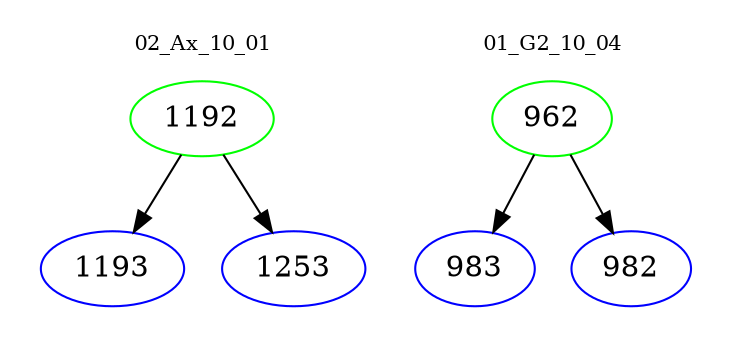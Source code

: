 digraph{
subgraph cluster_0 {
color = white
label = "02_Ax_10_01";
fontsize=10;
T0_1192 [label="1192", color="green"]
T0_1192 -> T0_1193 [color="black"]
T0_1193 [label="1193", color="blue"]
T0_1192 -> T0_1253 [color="black"]
T0_1253 [label="1253", color="blue"]
}
subgraph cluster_1 {
color = white
label = "01_G2_10_04";
fontsize=10;
T1_962 [label="962", color="green"]
T1_962 -> T1_983 [color="black"]
T1_983 [label="983", color="blue"]
T1_962 -> T1_982 [color="black"]
T1_982 [label="982", color="blue"]
}
}
